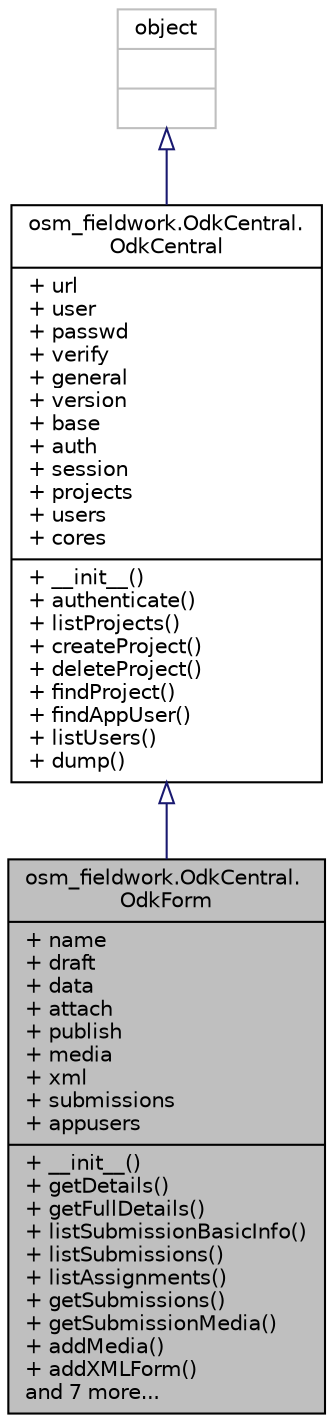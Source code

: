 digraph "osm_fieldwork.OdkCentral.OdkForm"
{
 // LATEX_PDF_SIZE
  edge [fontname="Helvetica",fontsize="10",labelfontname="Helvetica",labelfontsize="10"];
  node [fontname="Helvetica",fontsize="10",shape=record];
  Node1 [label="{osm_fieldwork.OdkCentral.\lOdkForm\n|+ name\l+ draft\l+ data\l+ attach\l+ publish\l+ media\l+ xml\l+ submissions\l+ appusers\l|+ __init__()\l+ getDetails()\l+ getFullDetails()\l+ listSubmissionBasicInfo()\l+ listSubmissions()\l+ listAssignments()\l+ getSubmissions()\l+ getSubmissionMedia()\l+ addMedia()\l+ addXMLForm()\land 7 more...\l}",height=0.2,width=0.4,color="black", fillcolor="grey75", style="filled", fontcolor="black",tooltip=" "];
  Node2 -> Node1 [dir="back",color="midnightblue",fontsize="10",style="solid",arrowtail="onormal",fontname="Helvetica"];
  Node2 [label="{osm_fieldwork.OdkCentral.\lOdkCentral\n|+ url\l+ user\l+ passwd\l+ verify\l+ general\l+ version\l+ base\l+ auth\l+ session\l+ projects\l+ users\l+ cores\l|+ __init__()\l+ authenticate()\l+ listProjects()\l+ createProject()\l+ deleteProject()\l+ findProject()\l+ findAppUser()\l+ listUsers()\l+ dump()\l}",height=0.2,width=0.4,color="black", fillcolor="white", style="filled",URL="$classosm__fieldwork_1_1OdkCentral_1_1OdkCentral.html",tooltip=" "];
  Node3 -> Node2 [dir="back",color="midnightblue",fontsize="10",style="solid",arrowtail="onormal",fontname="Helvetica"];
  Node3 [label="{object\n||}",height=0.2,width=0.4,color="grey75", fillcolor="white", style="filled",tooltip=" "];
}
